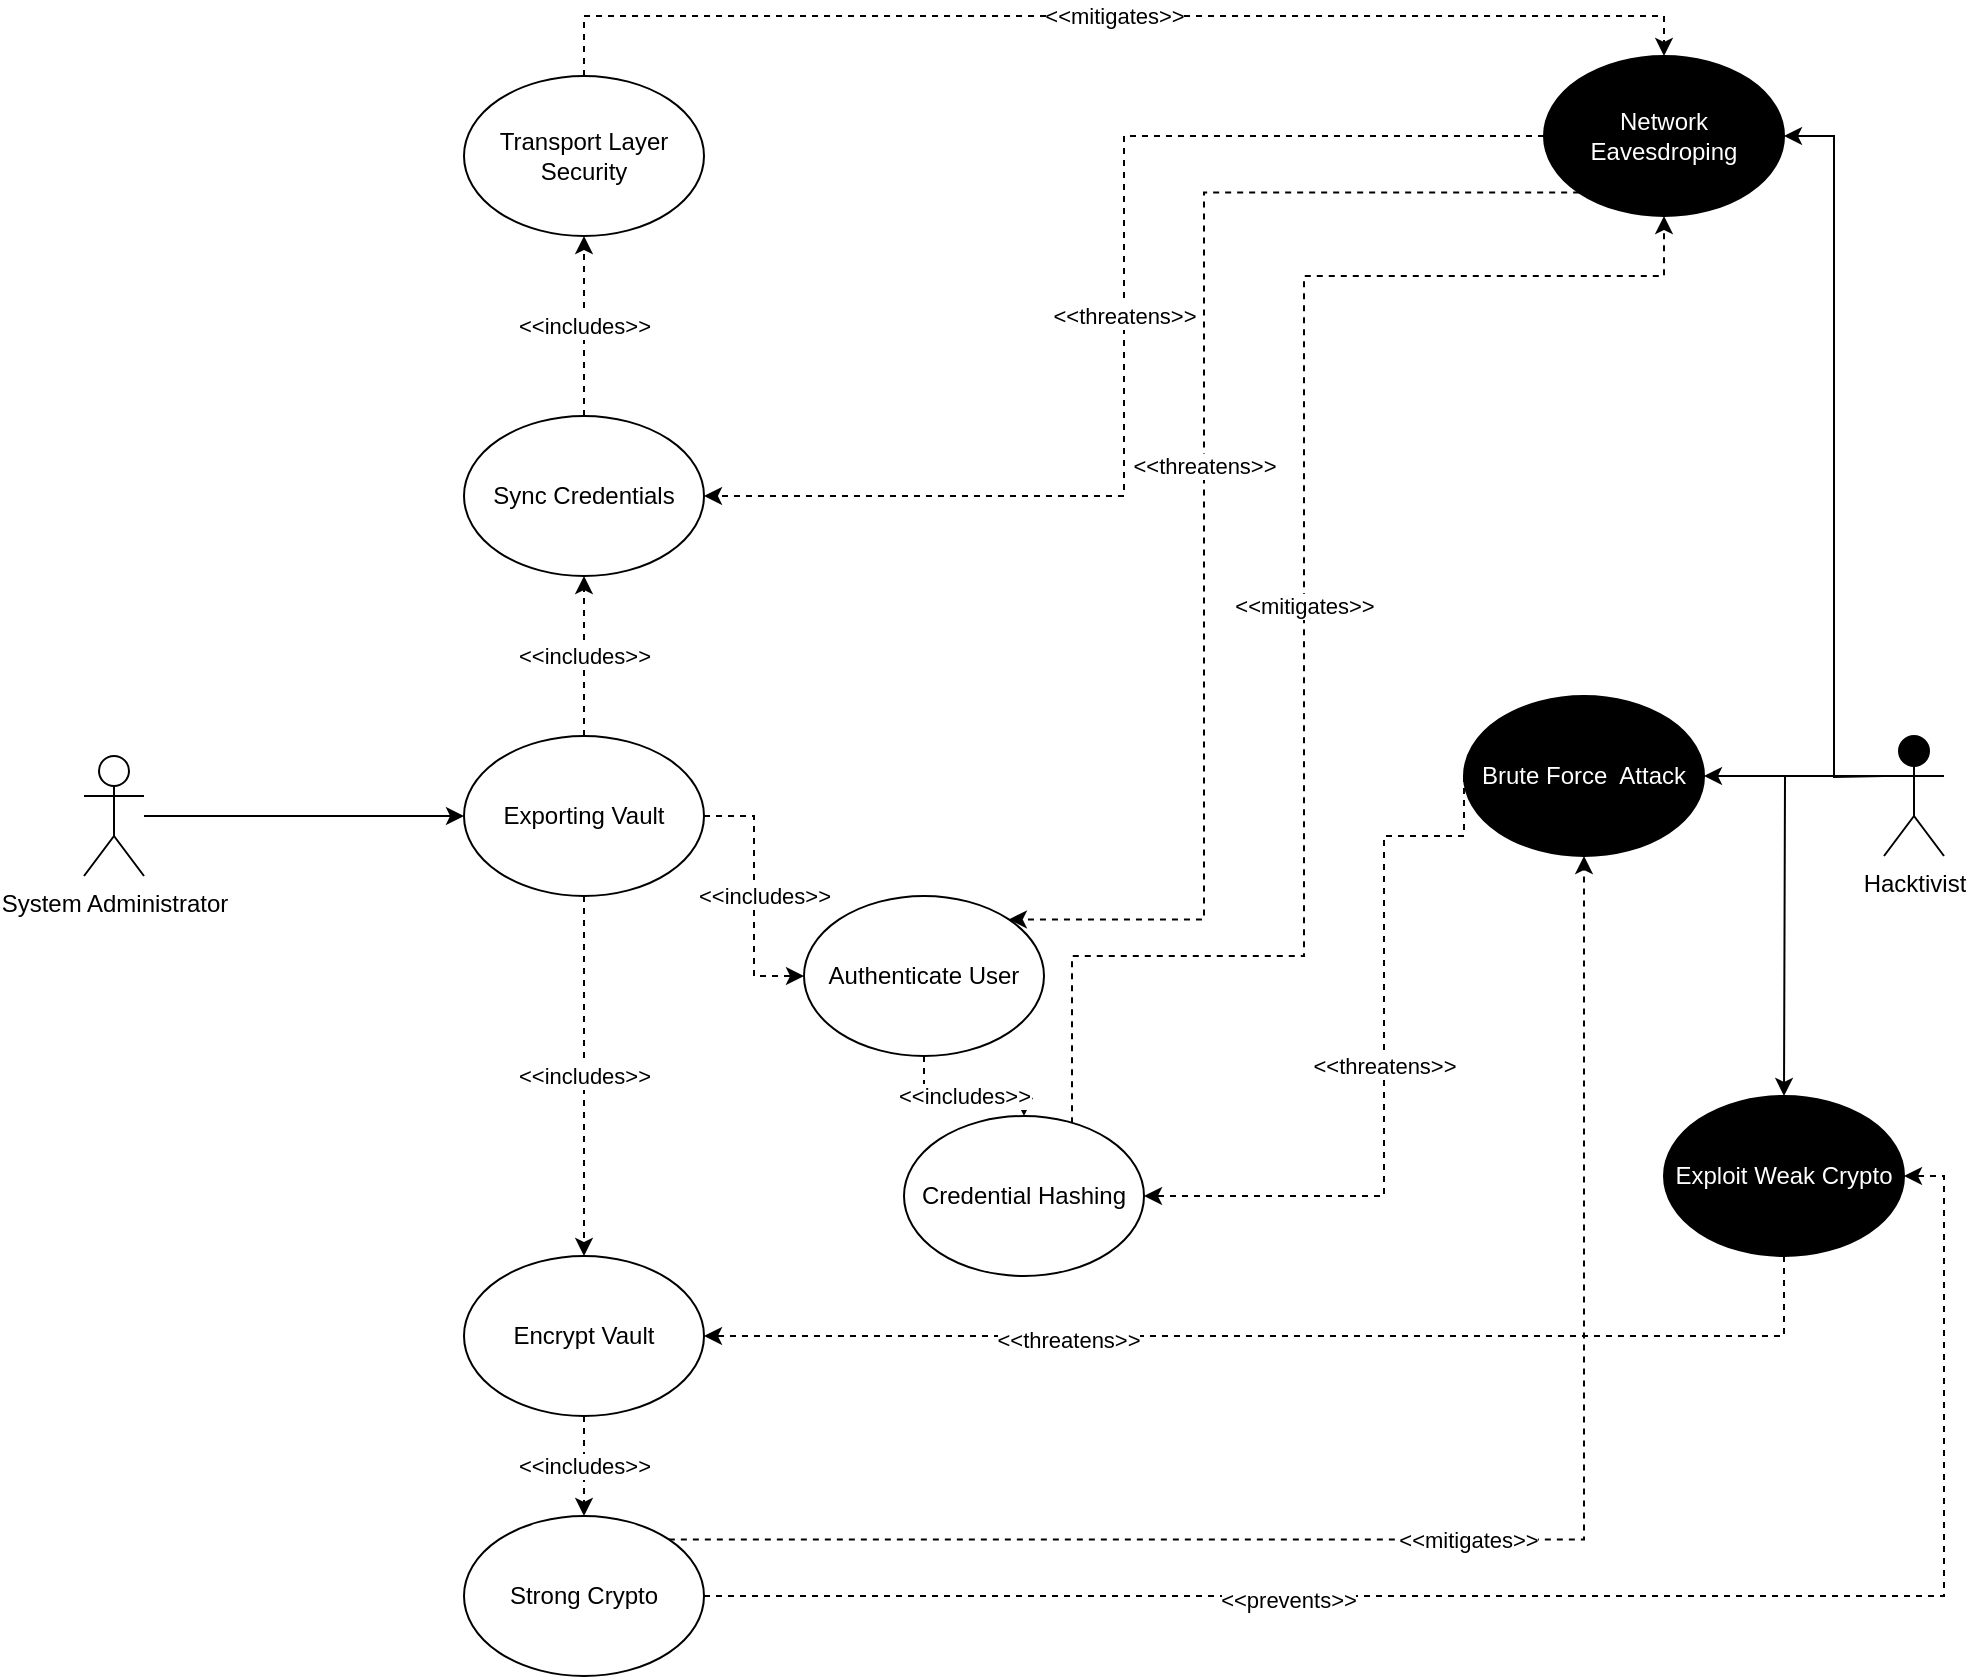 <mxfile version="15.3.2" type="device"><diagram id="MTF_pF5MFTRl1ucexhoE" name="Page-1"><mxGraphModel dx="1141" dy="761" grid="1" gridSize="10" guides="1" tooltips="1" connect="1" arrows="1" fold="1" page="1" pageScale="1" pageWidth="1100" pageHeight="850" math="0" shadow="0"><root><mxCell id="0"/><mxCell id="1" parent="0"/><mxCell id="rR24WTgt9R4ERb9ypcm_-15" style="edgeStyle=orthogonalEdgeStyle;curved=1;rounded=0;orthogonalLoop=1;jettySize=auto;html=1;entryX=0;entryY=0.5;entryDx=0;entryDy=0;" parent="1" source="rR24WTgt9R4ERb9ypcm_-1" target="rR24WTgt9R4ERb9ypcm_-2" edge="1"><mxGeometry relative="1" as="geometry"/></mxCell><mxCell id="rR24WTgt9R4ERb9ypcm_-1" value="System Administrator" style="shape=umlActor;verticalLabelPosition=bottom;verticalAlign=top;html=1;outlineConnect=0;" parent="1" vertex="1"><mxGeometry x="80" y="400" width="30" height="60" as="geometry"/></mxCell><mxCell id="XOunBt5QW-O7u6MrQFWE-5" value="&amp;lt;&amp;lt;includes&amp;gt;&amp;gt;" style="rounded=0;orthogonalLoop=1;jettySize=auto;html=1;exitX=0.5;exitY=0;exitDx=0;exitDy=0;entryX=0.5;entryY=1;entryDx=0;entryDy=0;dashed=1;" edge="1" parent="1" source="rR24WTgt9R4ERb9ypcm_-2" target="XOunBt5QW-O7u6MrQFWE-1"><mxGeometry relative="1" as="geometry"><mxPoint x="440" y="370" as="sourcePoint"/></mxGeometry></mxCell><mxCell id="XOunBt5QW-O7u6MrQFWE-6" value="&amp;lt;&amp;lt;includes&amp;gt;&amp;gt;" style="rounded=0;orthogonalLoop=1;jettySize=auto;html=1;entryX=0.5;entryY=0;entryDx=0;entryDy=0;dashed=1;" edge="1" parent="1" source="rR24WTgt9R4ERb9ypcm_-2" target="XOunBt5QW-O7u6MrQFWE-2"><mxGeometry relative="1" as="geometry"/></mxCell><mxCell id="XOunBt5QW-O7u6MrQFWE-14" style="rounded=0;orthogonalLoop=1;jettySize=auto;html=1;exitX=1;exitY=0.5;exitDx=0;exitDy=0;entryX=0;entryY=0.5;entryDx=0;entryDy=0;dashed=1;edgeStyle=orthogonalEdgeStyle;" edge="1" parent="1" source="rR24WTgt9R4ERb9ypcm_-2" target="XOunBt5QW-O7u6MrQFWE-13"><mxGeometry relative="1" as="geometry"><Array as="points"><mxPoint x="415" y="430"/><mxPoint x="415" y="510"/></Array></mxGeometry></mxCell><mxCell id="XOunBt5QW-O7u6MrQFWE-15" value="&amp;lt;&amp;lt;includes&amp;gt;&amp;gt;" style="edgeLabel;html=1;align=center;verticalAlign=middle;resizable=0;points=[];" vertex="1" connectable="0" parent="XOunBt5QW-O7u6MrQFWE-14"><mxGeometry x="0.21" y="1" relative="1" as="geometry"><mxPoint x="4" y="-14" as="offset"/></mxGeometry></mxCell><mxCell id="rR24WTgt9R4ERb9ypcm_-2" value="Exporting Vault" style="ellipse;whiteSpace=wrap;html=1;" parent="1" vertex="1"><mxGeometry x="270" y="390" width="120" height="80" as="geometry"/></mxCell><mxCell id="XOunBt5QW-O7u6MrQFWE-10" value="&amp;lt;&amp;lt;includes&amp;gt;&amp;gt;" style="edgeStyle=none;rounded=0;orthogonalLoop=1;jettySize=auto;html=1;exitX=0.5;exitY=0;exitDx=0;exitDy=0;entryX=0.5;entryY=1;entryDx=0;entryDy=0;dashed=1;" edge="1" parent="1" source="XOunBt5QW-O7u6MrQFWE-1" target="XOunBt5QW-O7u6MrQFWE-9"><mxGeometry relative="1" as="geometry"/></mxCell><mxCell id="XOunBt5QW-O7u6MrQFWE-1" value="Sync Credentials" style="ellipse;whiteSpace=wrap;html=1;" vertex="1" parent="1"><mxGeometry x="270" y="230" width="120" height="80" as="geometry"/></mxCell><mxCell id="XOunBt5QW-O7u6MrQFWE-35" value="&amp;lt;&amp;lt;includes&amp;gt;&amp;gt;" style="edgeStyle=none;rounded=0;orthogonalLoop=1;jettySize=auto;html=1;exitX=0.5;exitY=1;exitDx=0;exitDy=0;entryX=0.5;entryY=0;entryDx=0;entryDy=0;dashed=1;" edge="1" parent="1" source="XOunBt5QW-O7u6MrQFWE-2" target="XOunBt5QW-O7u6MrQFWE-34"><mxGeometry relative="1" as="geometry"/></mxCell><mxCell id="XOunBt5QW-O7u6MrQFWE-2" value="Encrypt Vault" style="ellipse;whiteSpace=wrap;html=1;" vertex="1" parent="1"><mxGeometry x="270" y="650" width="120" height="80" as="geometry"/></mxCell><mxCell id="XOunBt5QW-O7u6MrQFWE-12" style="edgeStyle=orthogonalEdgeStyle;rounded=0;orthogonalLoop=1;jettySize=auto;html=1;entryX=1;entryY=0.5;entryDx=0;entryDy=0;" edge="1" parent="1" target="XOunBt5QW-O7u6MrQFWE-7"><mxGeometry relative="1" as="geometry"><mxPoint x="980" y="410" as="sourcePoint"/></mxGeometry></mxCell><mxCell id="XOunBt5QW-O7u6MrQFWE-25" style="edgeStyle=orthogonalEdgeStyle;rounded=0;orthogonalLoop=1;jettySize=auto;html=1;exitX=0;exitY=0.333;exitDx=0;exitDy=0;exitPerimeter=0;entryX=1;entryY=0.5;entryDx=0;entryDy=0;" edge="1" parent="1" source="XOunBt5QW-O7u6MrQFWE-4" target="XOunBt5QW-O7u6MrQFWE-23"><mxGeometry relative="1" as="geometry"/></mxCell><mxCell id="XOunBt5QW-O7u6MrQFWE-32" style="rounded=0;orthogonalLoop=1;jettySize=auto;html=1;exitX=0;exitY=0.333;exitDx=0;exitDy=0;exitPerimeter=0;edgeStyle=orthogonalEdgeStyle;" edge="1" parent="1" source="XOunBt5QW-O7u6MrQFWE-4"><mxGeometry relative="1" as="geometry"><mxPoint x="930" y="570" as="targetPoint"/></mxGeometry></mxCell><mxCell id="XOunBt5QW-O7u6MrQFWE-4" value="Hacktivist" style="shape=umlActor;verticalLabelPosition=bottom;verticalAlign=top;html=1;outlineConnect=0;fillColor=#000000;" vertex="1" parent="1"><mxGeometry x="980" y="390" width="30" height="60" as="geometry"/></mxCell><mxCell id="XOunBt5QW-O7u6MrQFWE-8" value="&amp;lt;&amp;lt;threatens&amp;gt;&amp;gt;" style="rounded=0;orthogonalLoop=1;jettySize=auto;html=1;exitX=0;exitY=0.5;exitDx=0;exitDy=0;entryX=1;entryY=0.5;entryDx=0;entryDy=0;dashed=1;edgeStyle=orthogonalEdgeStyle;" edge="1" parent="1" source="XOunBt5QW-O7u6MrQFWE-7" target="XOunBt5QW-O7u6MrQFWE-1"><mxGeometry relative="1" as="geometry"/></mxCell><mxCell id="XOunBt5QW-O7u6MrQFWE-16" value="&amp;lt;&amp;lt;threatens&amp;gt;&amp;gt;" style="edgeStyle=orthogonalEdgeStyle;rounded=0;orthogonalLoop=1;jettySize=auto;html=1;exitX=0;exitY=1;exitDx=0;exitDy=0;entryX=1;entryY=0;entryDx=0;entryDy=0;dashed=1;" edge="1" parent="1" source="XOunBt5QW-O7u6MrQFWE-7" target="XOunBt5QW-O7u6MrQFWE-13"><mxGeometry relative="1" as="geometry"><Array as="points"><mxPoint x="640" y="118"/><mxPoint x="640" y="482"/></Array></mxGeometry></mxCell><mxCell id="XOunBt5QW-O7u6MrQFWE-7" value="&lt;span style=&quot;background-color: rgb(0 , 0 , 0)&quot;&gt;&lt;font color=&quot;#FFFFFF&quot;&gt;Network Eavesdroping&lt;/font&gt;&lt;/span&gt;" style="ellipse;whiteSpace=wrap;html=1;fillColor=#000000;" vertex="1" parent="1"><mxGeometry x="810" y="50" width="120" height="80" as="geometry"/></mxCell><mxCell id="XOunBt5QW-O7u6MrQFWE-11" value="&amp;lt;&amp;lt;mitigates&amp;gt;&amp;gt;" style="edgeStyle=orthogonalEdgeStyle;rounded=0;orthogonalLoop=1;jettySize=auto;html=1;exitX=0.5;exitY=0;exitDx=0;exitDy=0;entryX=0.5;entryY=0;entryDx=0;entryDy=0;dashed=1;" edge="1" parent="1" source="XOunBt5QW-O7u6MrQFWE-9" target="XOunBt5QW-O7u6MrQFWE-7"><mxGeometry relative="1" as="geometry"/></mxCell><mxCell id="XOunBt5QW-O7u6MrQFWE-9" value="Transport Layer Security" style="ellipse;whiteSpace=wrap;html=1;fillColor=#FFFFFF;" vertex="1" parent="1"><mxGeometry x="270" y="60" width="120" height="80" as="geometry"/></mxCell><mxCell id="XOunBt5QW-O7u6MrQFWE-20" value="&amp;lt;&amp;lt;includes&amp;gt;&amp;gt;" style="edgeStyle=orthogonalEdgeStyle;rounded=0;orthogonalLoop=1;jettySize=auto;html=1;exitX=0.5;exitY=1;exitDx=0;exitDy=0;dashed=1;" edge="1" parent="1" source="XOunBt5QW-O7u6MrQFWE-13" target="XOunBt5QW-O7u6MrQFWE-19"><mxGeometry relative="1" as="geometry"/></mxCell><mxCell id="XOunBt5QW-O7u6MrQFWE-13" value="Authenticate User" style="ellipse;whiteSpace=wrap;html=1;fillColor=#FFFFFF;" vertex="1" parent="1"><mxGeometry x="440" y="470" width="120" height="80" as="geometry"/></mxCell><mxCell id="XOunBt5QW-O7u6MrQFWE-22" value="&amp;lt;&amp;lt;mitigates&amp;gt;&amp;gt;" style="rounded=0;orthogonalLoop=1;jettySize=auto;html=1;exitX=0.7;exitY=0.045;exitDx=0;exitDy=0;entryX=0.5;entryY=1;entryDx=0;entryDy=0;dashed=1;exitPerimeter=0;edgeStyle=orthogonalEdgeStyle;" edge="1" parent="1" source="XOunBt5QW-O7u6MrQFWE-19" target="XOunBt5QW-O7u6MrQFWE-7"><mxGeometry relative="1" as="geometry"><Array as="points"><mxPoint x="574" y="500"/><mxPoint x="690" y="500"/><mxPoint x="690" y="160"/><mxPoint x="870" y="160"/></Array></mxGeometry></mxCell><mxCell id="XOunBt5QW-O7u6MrQFWE-19" value="Credential Hashing" style="ellipse;whiteSpace=wrap;html=1;fillColor=#FFFFFF;" vertex="1" parent="1"><mxGeometry x="490" y="580" width="120" height="80" as="geometry"/></mxCell><mxCell id="XOunBt5QW-O7u6MrQFWE-24" value="&amp;lt;&amp;lt;threatens&amp;gt;&amp;gt;" style="edgeStyle=orthogonalEdgeStyle;rounded=0;orthogonalLoop=1;jettySize=auto;html=1;exitX=0;exitY=0.5;exitDx=0;exitDy=0;dashed=1;" edge="1" parent="1" source="XOunBt5QW-O7u6MrQFWE-23"><mxGeometry relative="1" as="geometry"><mxPoint x="610" y="620" as="targetPoint"/><Array as="points"><mxPoint x="730" y="440"/><mxPoint x="730" y="620"/></Array></mxGeometry></mxCell><mxCell id="XOunBt5QW-O7u6MrQFWE-23" value="&lt;font color=&quot;#FFFFFF&quot;&gt;&lt;span style=&quot;background-color: rgb(0 , 0 , 0)&quot;&gt;B&lt;/span&gt;rute Force&amp;nbsp; Attack&lt;/font&gt;" style="ellipse;whiteSpace=wrap;html=1;fillColor=#000000;" vertex="1" parent="1"><mxGeometry x="770" y="370" width="120" height="80" as="geometry"/></mxCell><mxCell id="XOunBt5QW-O7u6MrQFWE-30" style="edgeStyle=orthogonalEdgeStyle;rounded=0;orthogonalLoop=1;jettySize=auto;html=1;exitX=0.5;exitY=1;exitDx=0;exitDy=0;entryX=1;entryY=0.5;entryDx=0;entryDy=0;dashed=1;" edge="1" parent="1" source="XOunBt5QW-O7u6MrQFWE-28" target="XOunBt5QW-O7u6MrQFWE-2"><mxGeometry relative="1" as="geometry"/></mxCell><mxCell id="XOunBt5QW-O7u6MrQFWE-31" value="&amp;lt;&amp;lt;threatens&amp;gt;&amp;gt;" style="edgeLabel;html=1;align=center;verticalAlign=middle;resizable=0;points=[];" vertex="1" connectable="0" parent="XOunBt5QW-O7u6MrQFWE-30"><mxGeometry x="0.372" y="2" relative="1" as="geometry"><mxPoint as="offset"/></mxGeometry></mxCell><mxCell id="XOunBt5QW-O7u6MrQFWE-28" value="&lt;font color=&quot;#FFFFFF&quot;&gt;Exploit Weak Crypto&lt;/font&gt;" style="ellipse;whiteSpace=wrap;html=1;fillColor=#000000;" vertex="1" parent="1"><mxGeometry x="870" y="570" width="120" height="80" as="geometry"/></mxCell><mxCell id="XOunBt5QW-O7u6MrQFWE-36" style="edgeStyle=orthogonalEdgeStyle;rounded=0;orthogonalLoop=1;jettySize=auto;html=1;exitX=1;exitY=0.5;exitDx=0;exitDy=0;entryX=1;entryY=0.5;entryDx=0;entryDy=0;dashed=1;" edge="1" parent="1" source="XOunBt5QW-O7u6MrQFWE-34" target="XOunBt5QW-O7u6MrQFWE-28"><mxGeometry relative="1" as="geometry"/></mxCell><mxCell id="XOunBt5QW-O7u6MrQFWE-37" value="&amp;lt;&amp;lt;prevents&amp;gt;&amp;gt;" style="edgeLabel;html=1;align=center;verticalAlign=middle;resizable=0;points=[];" vertex="1" connectable="0" parent="XOunBt5QW-O7u6MrQFWE-36"><mxGeometry x="-0.313" y="-2" relative="1" as="geometry"><mxPoint as="offset"/></mxGeometry></mxCell><mxCell id="XOunBt5QW-O7u6MrQFWE-38" value="&amp;lt;&amp;lt;mitigates&amp;gt;&amp;gt;" style="edgeStyle=orthogonalEdgeStyle;rounded=0;orthogonalLoop=1;jettySize=auto;html=1;exitX=1;exitY=0;exitDx=0;exitDy=0;entryX=0.5;entryY=1;entryDx=0;entryDy=0;dashed=1;" edge="1" parent="1" source="XOunBt5QW-O7u6MrQFWE-34" target="XOunBt5QW-O7u6MrQFWE-23"><mxGeometry relative="1" as="geometry"/></mxCell><mxCell id="XOunBt5QW-O7u6MrQFWE-34" value="Strong Crypto" style="ellipse;whiteSpace=wrap;html=1;fillColor=#FFFFFF;" vertex="1" parent="1"><mxGeometry x="270" y="780" width="120" height="80" as="geometry"/></mxCell></root></mxGraphModel></diagram></mxfile>